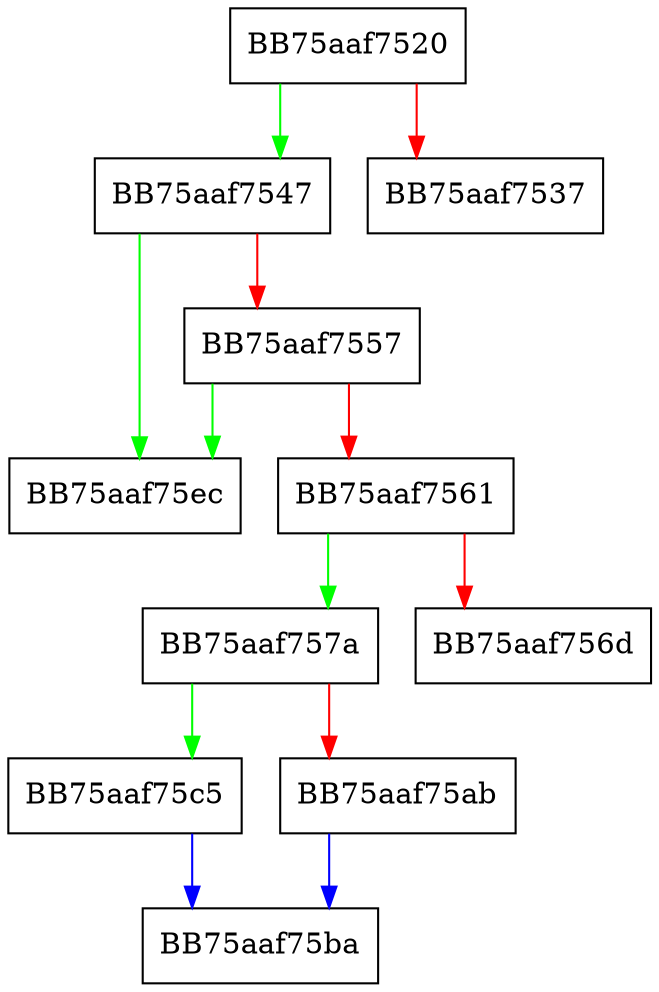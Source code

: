 digraph mp_lua_api_GetSMSMappedFilename {
  node [shape="box"];
  graph [splines=ortho];
  BB75aaf7520 -> BB75aaf7547 [color="green"];
  BB75aaf7520 -> BB75aaf7537 [color="red"];
  BB75aaf7547 -> BB75aaf75ec [color="green"];
  BB75aaf7547 -> BB75aaf7557 [color="red"];
  BB75aaf7557 -> BB75aaf75ec [color="green"];
  BB75aaf7557 -> BB75aaf7561 [color="red"];
  BB75aaf7561 -> BB75aaf757a [color="green"];
  BB75aaf7561 -> BB75aaf756d [color="red"];
  BB75aaf757a -> BB75aaf75c5 [color="green"];
  BB75aaf757a -> BB75aaf75ab [color="red"];
  BB75aaf75ab -> BB75aaf75ba [color="blue"];
  BB75aaf75c5 -> BB75aaf75ba [color="blue"];
}